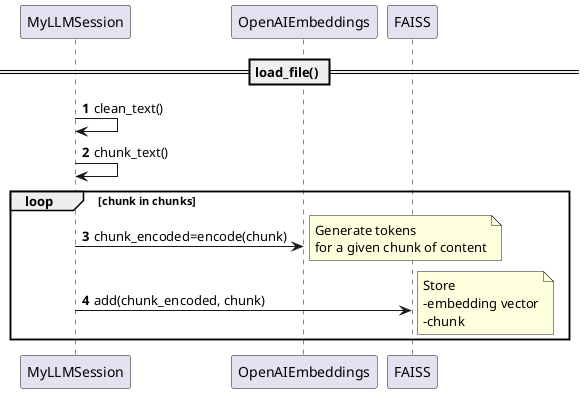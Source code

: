 @startuml
'https://plantuml.com/sequence-diagram

autonumber

== load_file() ==

MyLLMSession -> MyLLMSession: clean_text()
MyLLMSession -> MyLLMSession: chunk_text()

loop chunk in chunks
MyLLMSession -> OpenAIEmbeddings: chunk_encoded=encode(chunk)
note right
Generate tokens
for a given chunk of content
end note

MyLLMSession -> FAISS : add(chunk_encoded, chunk)
note right
Store
-embedding vector
-chunk
end note

end

@enduml